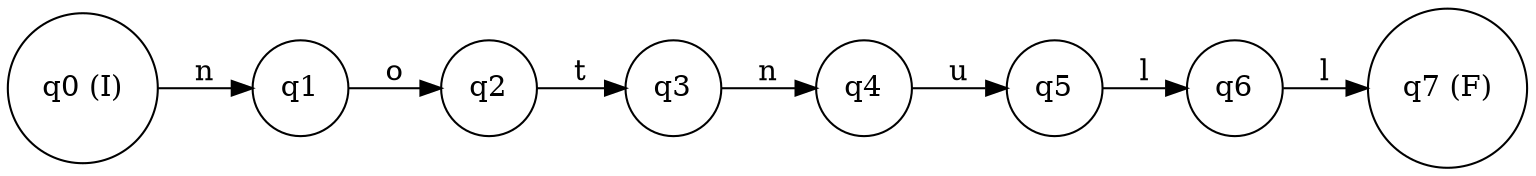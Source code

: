 digraph finite_state_machine {
rankdir=LR;
node [shape = circle];
q0 [label="q0 (I)"];
q1 [label="q1"];
q2 [label="q2"];
q3 [label="q3"];
q4 [label="q4"];
q5 [label="q5"];
q6 [label="q6"];
q7 [label="q7 (F)"];
q0 -> q1 [label="n"];
q1 -> q2 [label="o"];
q2 -> q3 [label="t"];
q3 -> q4 [label="n"];
q4 -> q5 [label="u"];
q5 -> q6 [label="l"];
q6 -> q7 [label="l"];
}